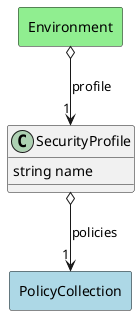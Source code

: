 @startuml

class "SecurityProfile" as Model {
 string name

 
}

rectangle "PolicyCollection" as PolicyCollection #lightblue {
}

Model o--> "1" PolicyCollection : policies




    rectangle "Environment" as Environment #lightgreen {
    }
    
        Environment   o--> "1" Model : "profile"
    

@enduml
